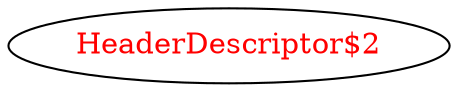 digraph dependencyGraph {
 concentrate=true;
 ranksep="2.0";
 rankdir="LR"; 
 splines="ortho";
"HeaderDescriptor$2" [fontcolor="red"];
}